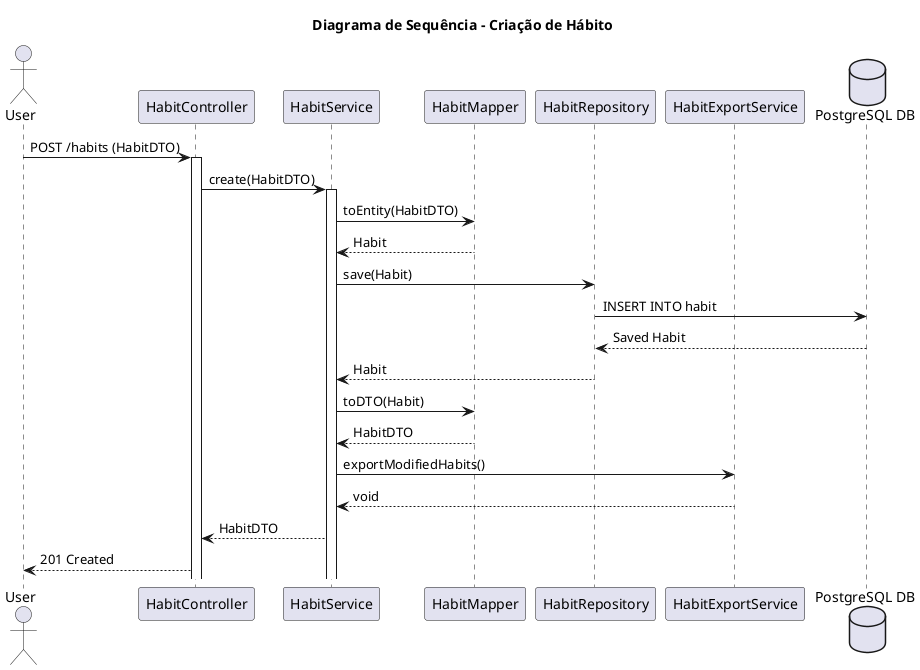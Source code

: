 @startuml
title Diagrama de Sequência - Criação de Hábito

actor User
participant "HabitController" as Controller
participant "HabitService" as Service
participant "HabitMapper" as Mapper
participant "HabitRepository" as Repository
participant "HabitExportService" as Exporter
database "PostgreSQL DB" as DB

User -> Controller : POST /habits (HabitDTO)
activate Controller
Controller -> Service : create(HabitDTO)
activate Service
Service -> Mapper : toEntity(HabitDTO)
Mapper --> Service : Habit
Service -> Repository : save(Habit)
Repository -> DB : INSERT INTO habit
DB --> Repository : Saved Habit
Repository --> Service : Habit
Service -> Mapper : toDTO(Habit)
Mapper --> Service : HabitDTO
Service -> Exporter : exportModifiedHabits()
Exporter --> Service : void
Service --> Controller : HabitDTO
Controller --> User : 201 Created
@enduml